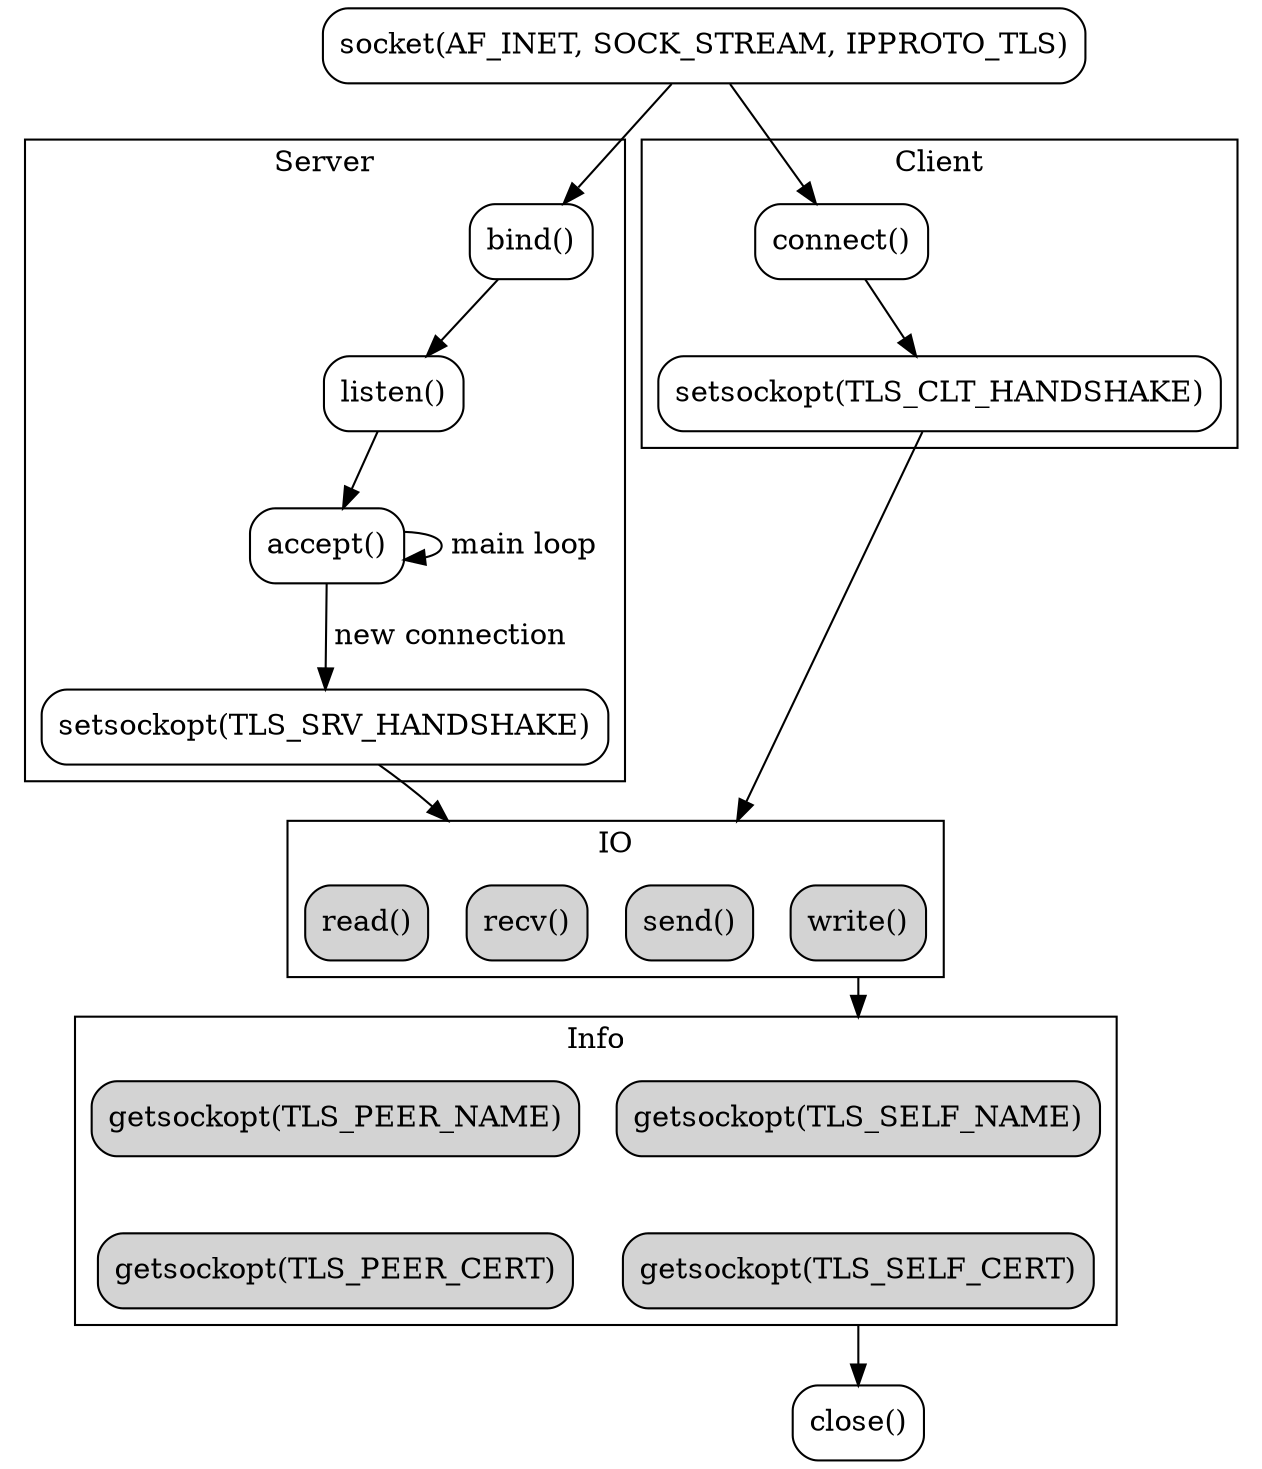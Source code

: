 digraph Workflow {
  compound=true;
  node [style=rounded, shape=box];

  subgraph cluster_info {
    node [style="rounded,filled", shape=box];
    edge [style=invis];
    label=Info;

    "getsockopt(TLS_SELF_NAME)" -> "getsockopt(TLS_SELF_CERT)";
    "getsockopt(TLS_PEER_NAME)" -> "getsockopt(TLS_PEER_CERT)";
  }

  subgraph cluster_io {
    node [style="rounded,filled", shape=box];
    label=IO;

    "write()";
    "send()";
    "recv()";
    "read()";
  }

  subgraph cluster_srv {
    label=Server;

    "bind()" -> "listen()";

    "listen()" -> "accept()";
    "accept()" -> "accept()" [label=" main loop "];
    "accept()" -> "setsockopt(TLS_SRV_HANDSHAKE)" [label=" new connection "];
  }

  subgraph cluster_clt {
    label=Client;

    "connect()" -> "setsockopt(TLS_CLT_HANDSHAKE)";
  }

  "socket(AF_INET, SOCK_STREAM, IPPROTO_TLS)" -> "bind()";
  "socket(AF_INET, SOCK_STREAM, IPPROTO_TLS)" -> "connect()";

  "setsockopt(TLS_SRV_HANDSHAKE)" -> "recv()" [lhead=cluster_io];
  "setsockopt(TLS_CLT_HANDSHAKE)" -> "send()" [lhead=cluster_io];

  "write()" -> "getsockopt(TLS_SELF_NAME)" [ltail=cluster_io,lhead=cluster_info];

  "getsockopt(TLS_SELF_CERT)" -> "close()" [ltail=cluster_info];
}
